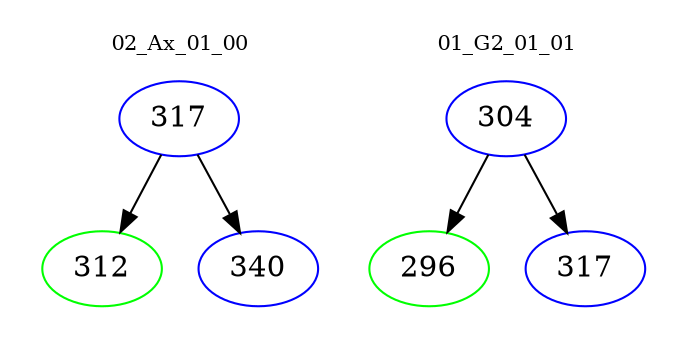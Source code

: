 digraph{
subgraph cluster_0 {
color = white
label = "02_Ax_01_00";
fontsize=10;
T0_317 [label="317", color="blue"]
T0_317 -> T0_312 [color="black"]
T0_312 [label="312", color="green"]
T0_317 -> T0_340 [color="black"]
T0_340 [label="340", color="blue"]
}
subgraph cluster_1 {
color = white
label = "01_G2_01_01";
fontsize=10;
T1_304 [label="304", color="blue"]
T1_304 -> T1_296 [color="black"]
T1_296 [label="296", color="green"]
T1_304 -> T1_317 [color="black"]
T1_317 [label="317", color="blue"]
}
}
